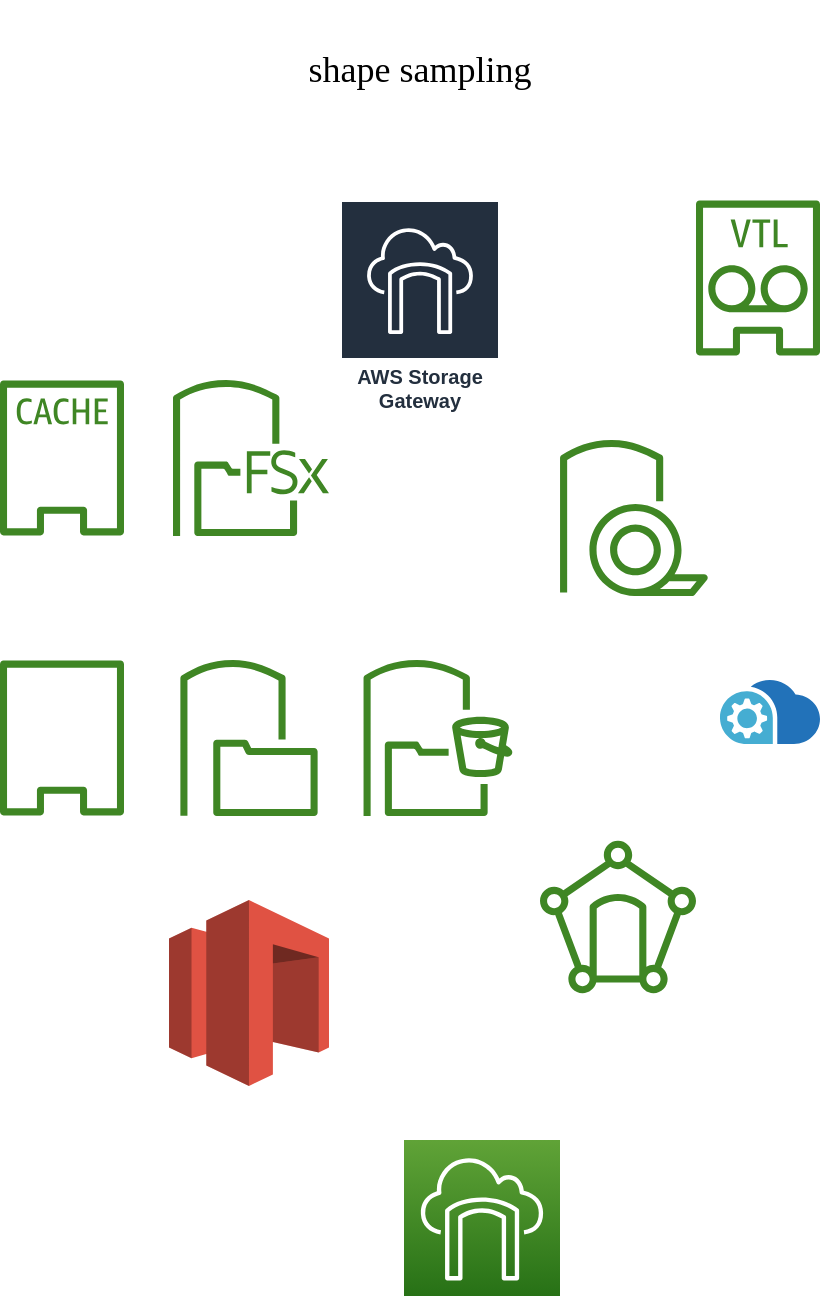 <mxfile version="20.7.4" type="github"><diagram id="feb-IlTcaPuqt-t-ogGV" name="Page-1"><mxGraphModel dx="1074" dy="1808" grid="1" gridSize="10" guides="1" tooltips="1" connect="1" arrows="1" fold="1" page="1" pageScale="1" pageWidth="850" pageHeight="1100" math="0" shadow="0"><root><mxCell id="0"/><mxCell id="1" parent="0"/><mxCell id="ItlSUl_0MXoRP1gv5v8L-1" value="" style="sketch=0;points=[[0,0,0],[0.25,0,0],[0.5,0,0],[0.75,0,0],[1,0,0],[0,1,0],[0.25,1,0],[0.5,1,0],[0.75,1,0],[1,1,0],[0,0.25,0],[0,0.5,0],[0,0.75,0],[1,0.25,0],[1,0.5,0],[1,0.75,0]];outlineConnect=0;fontColor=#232F3E;gradientColor=#60A337;gradientDirection=north;fillColor=#277116;strokeColor=#ffffff;dashed=0;verticalLabelPosition=bottom;verticalAlign=top;align=center;html=1;fontSize=12;fontStyle=0;aspect=fixed;shape=mxgraph.aws4.resourceIcon;resIcon=mxgraph.aws4.storage_gateway;" vertex="1" parent="1"><mxGeometry x="252" y="-320" width="78" height="78" as="geometry"/></mxCell><mxCell id="ItlSUl_0MXoRP1gv5v8L-2" value="" style="outlineConnect=0;dashed=0;verticalLabelPosition=bottom;verticalAlign=top;align=center;html=1;shape=mxgraph.aws3.storage_gateway;fillColor=#E05243;gradientColor=none;" vertex="1" parent="1"><mxGeometry x="134.5" y="-440" width="80" height="93" as="geometry"/></mxCell><mxCell id="ItlSUl_0MXoRP1gv5v8L-3" value="" style="sketch=0;outlineConnect=0;fontColor=#232F3E;gradientColor=none;fillColor=#3F8624;strokeColor=none;dashed=0;verticalLabelPosition=bottom;verticalAlign=top;align=center;html=1;fontSize=12;fontStyle=0;aspect=fixed;pointerEvents=1;shape=mxgraph.aws4.file_gateway;" vertex="1" parent="1"><mxGeometry x="140" y="-560" width="69" height="78" as="geometry"/></mxCell><mxCell id="ItlSUl_0MXoRP1gv5v8L-4" value="" style="sketch=0;outlineConnect=0;fontColor=#232F3E;gradientColor=none;fillColor=#3F8624;strokeColor=none;dashed=0;verticalLabelPosition=bottom;verticalAlign=top;align=center;html=1;fontSize=12;fontStyle=0;aspect=fixed;pointerEvents=1;shape=mxgraph.aws4.tape_gateway;" vertex="1" parent="1"><mxGeometry x="330" y="-670" width="74" height="78" as="geometry"/></mxCell><mxCell id="ItlSUl_0MXoRP1gv5v8L-5" value="" style="sketch=0;outlineConnect=0;fontColor=#232F3E;gradientColor=none;fillColor=#3F8624;strokeColor=none;dashed=0;verticalLabelPosition=bottom;verticalAlign=top;align=center;html=1;fontSize=12;fontStyle=0;aspect=fixed;pointerEvents=1;shape=mxgraph.aws4.backup_gateway;" vertex="1" parent="1"><mxGeometry x="320" y="-470" width="78" height="77" as="geometry"/></mxCell><mxCell id="ItlSUl_0MXoRP1gv5v8L-6" value="" style="sketch=0;outlineConnect=0;fontColor=#232F3E;gradientColor=none;fillColor=#3F8624;strokeColor=none;dashed=0;verticalLabelPosition=bottom;verticalAlign=top;align=center;html=1;fontSize=12;fontStyle=0;aspect=fixed;pointerEvents=1;shape=mxgraph.aws4.non_cached_volume;" vertex="1" parent="1"><mxGeometry x="50" y="-560" width="62" height="78" as="geometry"/></mxCell><mxCell id="ItlSUl_0MXoRP1gv5v8L-7" value="" style="sketch=0;outlineConnect=0;fontColor=#232F3E;gradientColor=none;fillColor=#3F8624;strokeColor=none;dashed=0;verticalLabelPosition=bottom;verticalAlign=top;align=center;html=1;fontSize=12;fontStyle=0;aspect=fixed;pointerEvents=1;shape=mxgraph.aws4.s3_file_gateway;" vertex="1" parent="1"><mxGeometry x="230" y="-560" width="78" height="78" as="geometry"/></mxCell><mxCell id="ItlSUl_0MXoRP1gv5v8L-8" value="" style="sketch=0;aspect=fixed;html=1;points=[];align=center;image;fontSize=12;image=img/lib/mscae/Data_Box_Edge_Data_Box_Gateway.svg;" vertex="1" parent="1"><mxGeometry x="410" y="-550" width="50" height="32" as="geometry"/></mxCell><mxCell id="ItlSUl_0MXoRP1gv5v8L-9" value="" style="sketch=0;outlineConnect=0;fontColor=#232F3E;gradientColor=none;fillColor=#3F8624;strokeColor=none;dashed=0;verticalLabelPosition=bottom;verticalAlign=top;align=center;html=1;fontSize=12;fontStyle=0;aspect=fixed;pointerEvents=1;shape=mxgraph.aws4.cached_volume;" vertex="1" parent="1"><mxGeometry x="50" y="-700" width="62" height="78" as="geometry"/></mxCell><mxCell id="ItlSUl_0MXoRP1gv5v8L-10" value="" style="sketch=0;outlineConnect=0;fontColor=#232F3E;gradientColor=none;fillColor=#3F8624;strokeColor=none;dashed=0;verticalLabelPosition=bottom;verticalAlign=top;align=center;html=1;fontSize=12;fontStyle=0;aspect=fixed;pointerEvents=1;shape=mxgraph.aws4.fsx_file_gateway;" vertex="1" parent="1"><mxGeometry x="136.5" y="-700" width="78" height="78" as="geometry"/></mxCell><mxCell id="ItlSUl_0MXoRP1gv5v8L-11" value="AWS Storage Gateway" style="sketch=0;outlineConnect=0;fontColor=#232F3E;gradientColor=none;strokeColor=#ffffff;fillColor=#232F3E;dashed=0;verticalLabelPosition=middle;verticalAlign=bottom;align=center;html=1;whiteSpace=wrap;fontSize=10;fontStyle=1;spacing=3;shape=mxgraph.aws4.productIcon;prIcon=mxgraph.aws4.storage_gateway;" vertex="1" parent="1"><mxGeometry x="220" y="-790" width="80" height="110" as="geometry"/></mxCell><mxCell id="ItlSUl_0MXoRP1gv5v8L-13" value="" style="sketch=0;outlineConnect=0;fontColor=#232F3E;gradientColor=none;fillColor=#3F8624;strokeColor=none;dashed=0;verticalLabelPosition=bottom;verticalAlign=top;align=center;html=1;fontSize=12;fontStyle=0;aspect=fixed;pointerEvents=1;shape=mxgraph.aws4.virtual_tape_library;" vertex="1" parent="1"><mxGeometry x="398" y="-790" width="62" height="78" as="geometry"/></mxCell><mxCell id="ItlSUl_0MXoRP1gv5v8L-14" value="shape sampling" style="text;strokeColor=none;align=center;fillColor=none;html=1;verticalAlign=middle;whiteSpace=wrap;rounded=0;fontFamily=Garamond;fontSize=18;" vertex="1" parent="1"><mxGeometry x="65" y="-890" width="390" height="70" as="geometry"/></mxCell></root></mxGraphModel></diagram></mxfile>